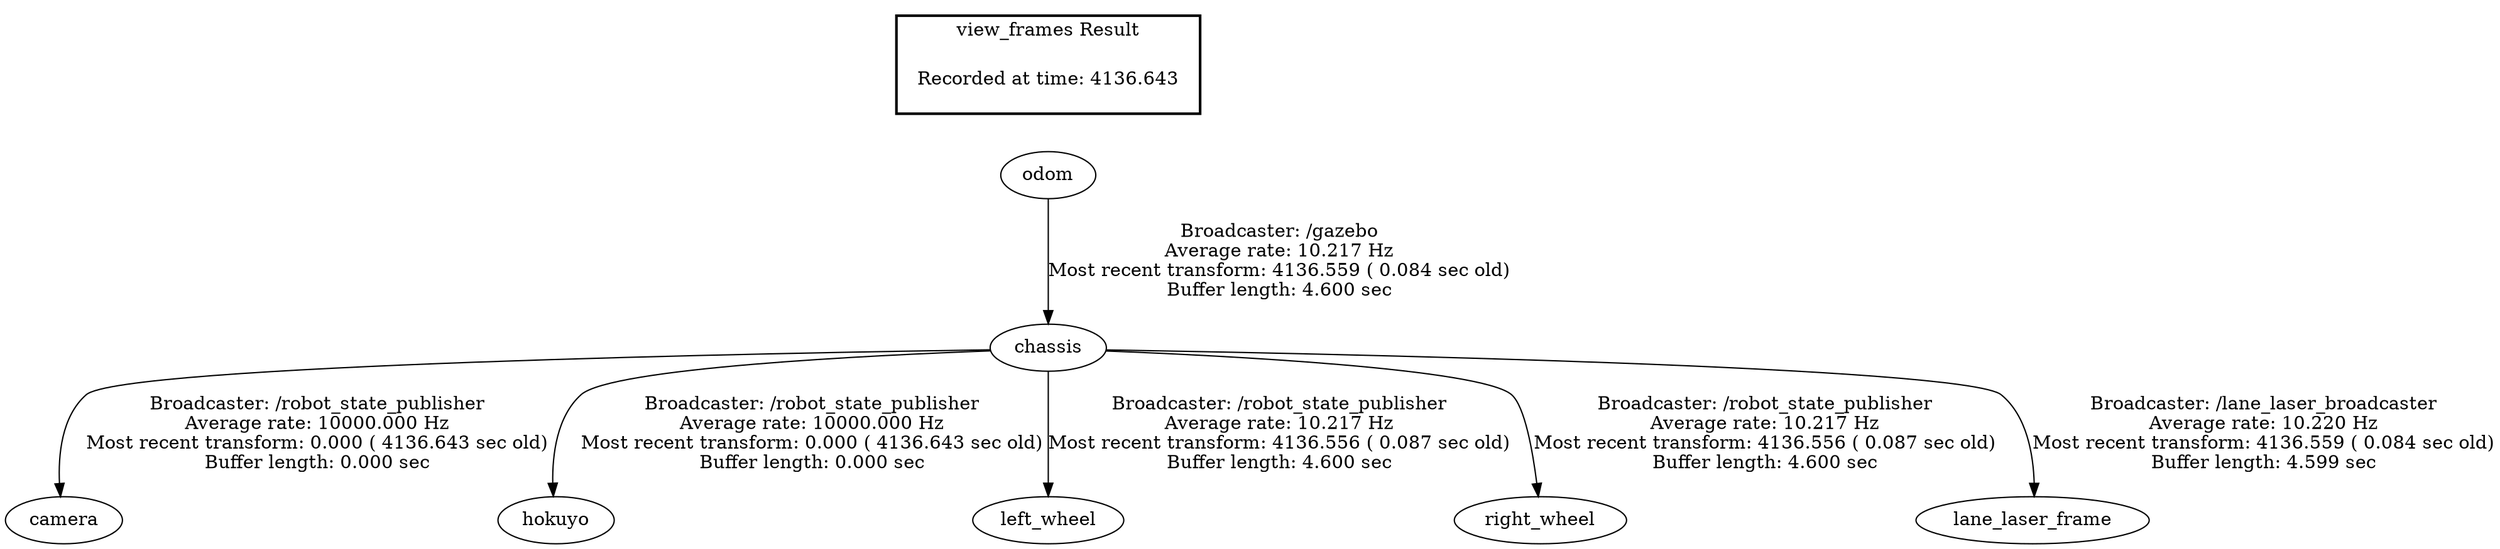 digraph G {
"chassis" -> "camera"[label="Broadcaster: /robot_state_publisher\nAverage rate: 10000.000 Hz\nMost recent transform: 0.000 ( 4136.643 sec old)\nBuffer length: 0.000 sec\n"];
"odom" -> "chassis"[label="Broadcaster: /gazebo\nAverage rate: 10.217 Hz\nMost recent transform: 4136.559 ( 0.084 sec old)\nBuffer length: 4.600 sec\n"];
"chassis" -> "hokuyo"[label="Broadcaster: /robot_state_publisher\nAverage rate: 10000.000 Hz\nMost recent transform: 0.000 ( 4136.643 sec old)\nBuffer length: 0.000 sec\n"];
"chassis" -> "left_wheel"[label="Broadcaster: /robot_state_publisher\nAverage rate: 10.217 Hz\nMost recent transform: 4136.556 ( 0.087 sec old)\nBuffer length: 4.600 sec\n"];
"chassis" -> "right_wheel"[label="Broadcaster: /robot_state_publisher\nAverage rate: 10.217 Hz\nMost recent transform: 4136.556 ( 0.087 sec old)\nBuffer length: 4.600 sec\n"];
"chassis" -> "lane_laser_frame"[label="Broadcaster: /lane_laser_broadcaster\nAverage rate: 10.220 Hz\nMost recent transform: 4136.559 ( 0.084 sec old)\nBuffer length: 4.599 sec\n"];
edge [style=invis];
 subgraph cluster_legend { style=bold; color=black; label ="view_frames Result";
"Recorded at time: 4136.643"[ shape=plaintext ] ;
 }->"odom";
}